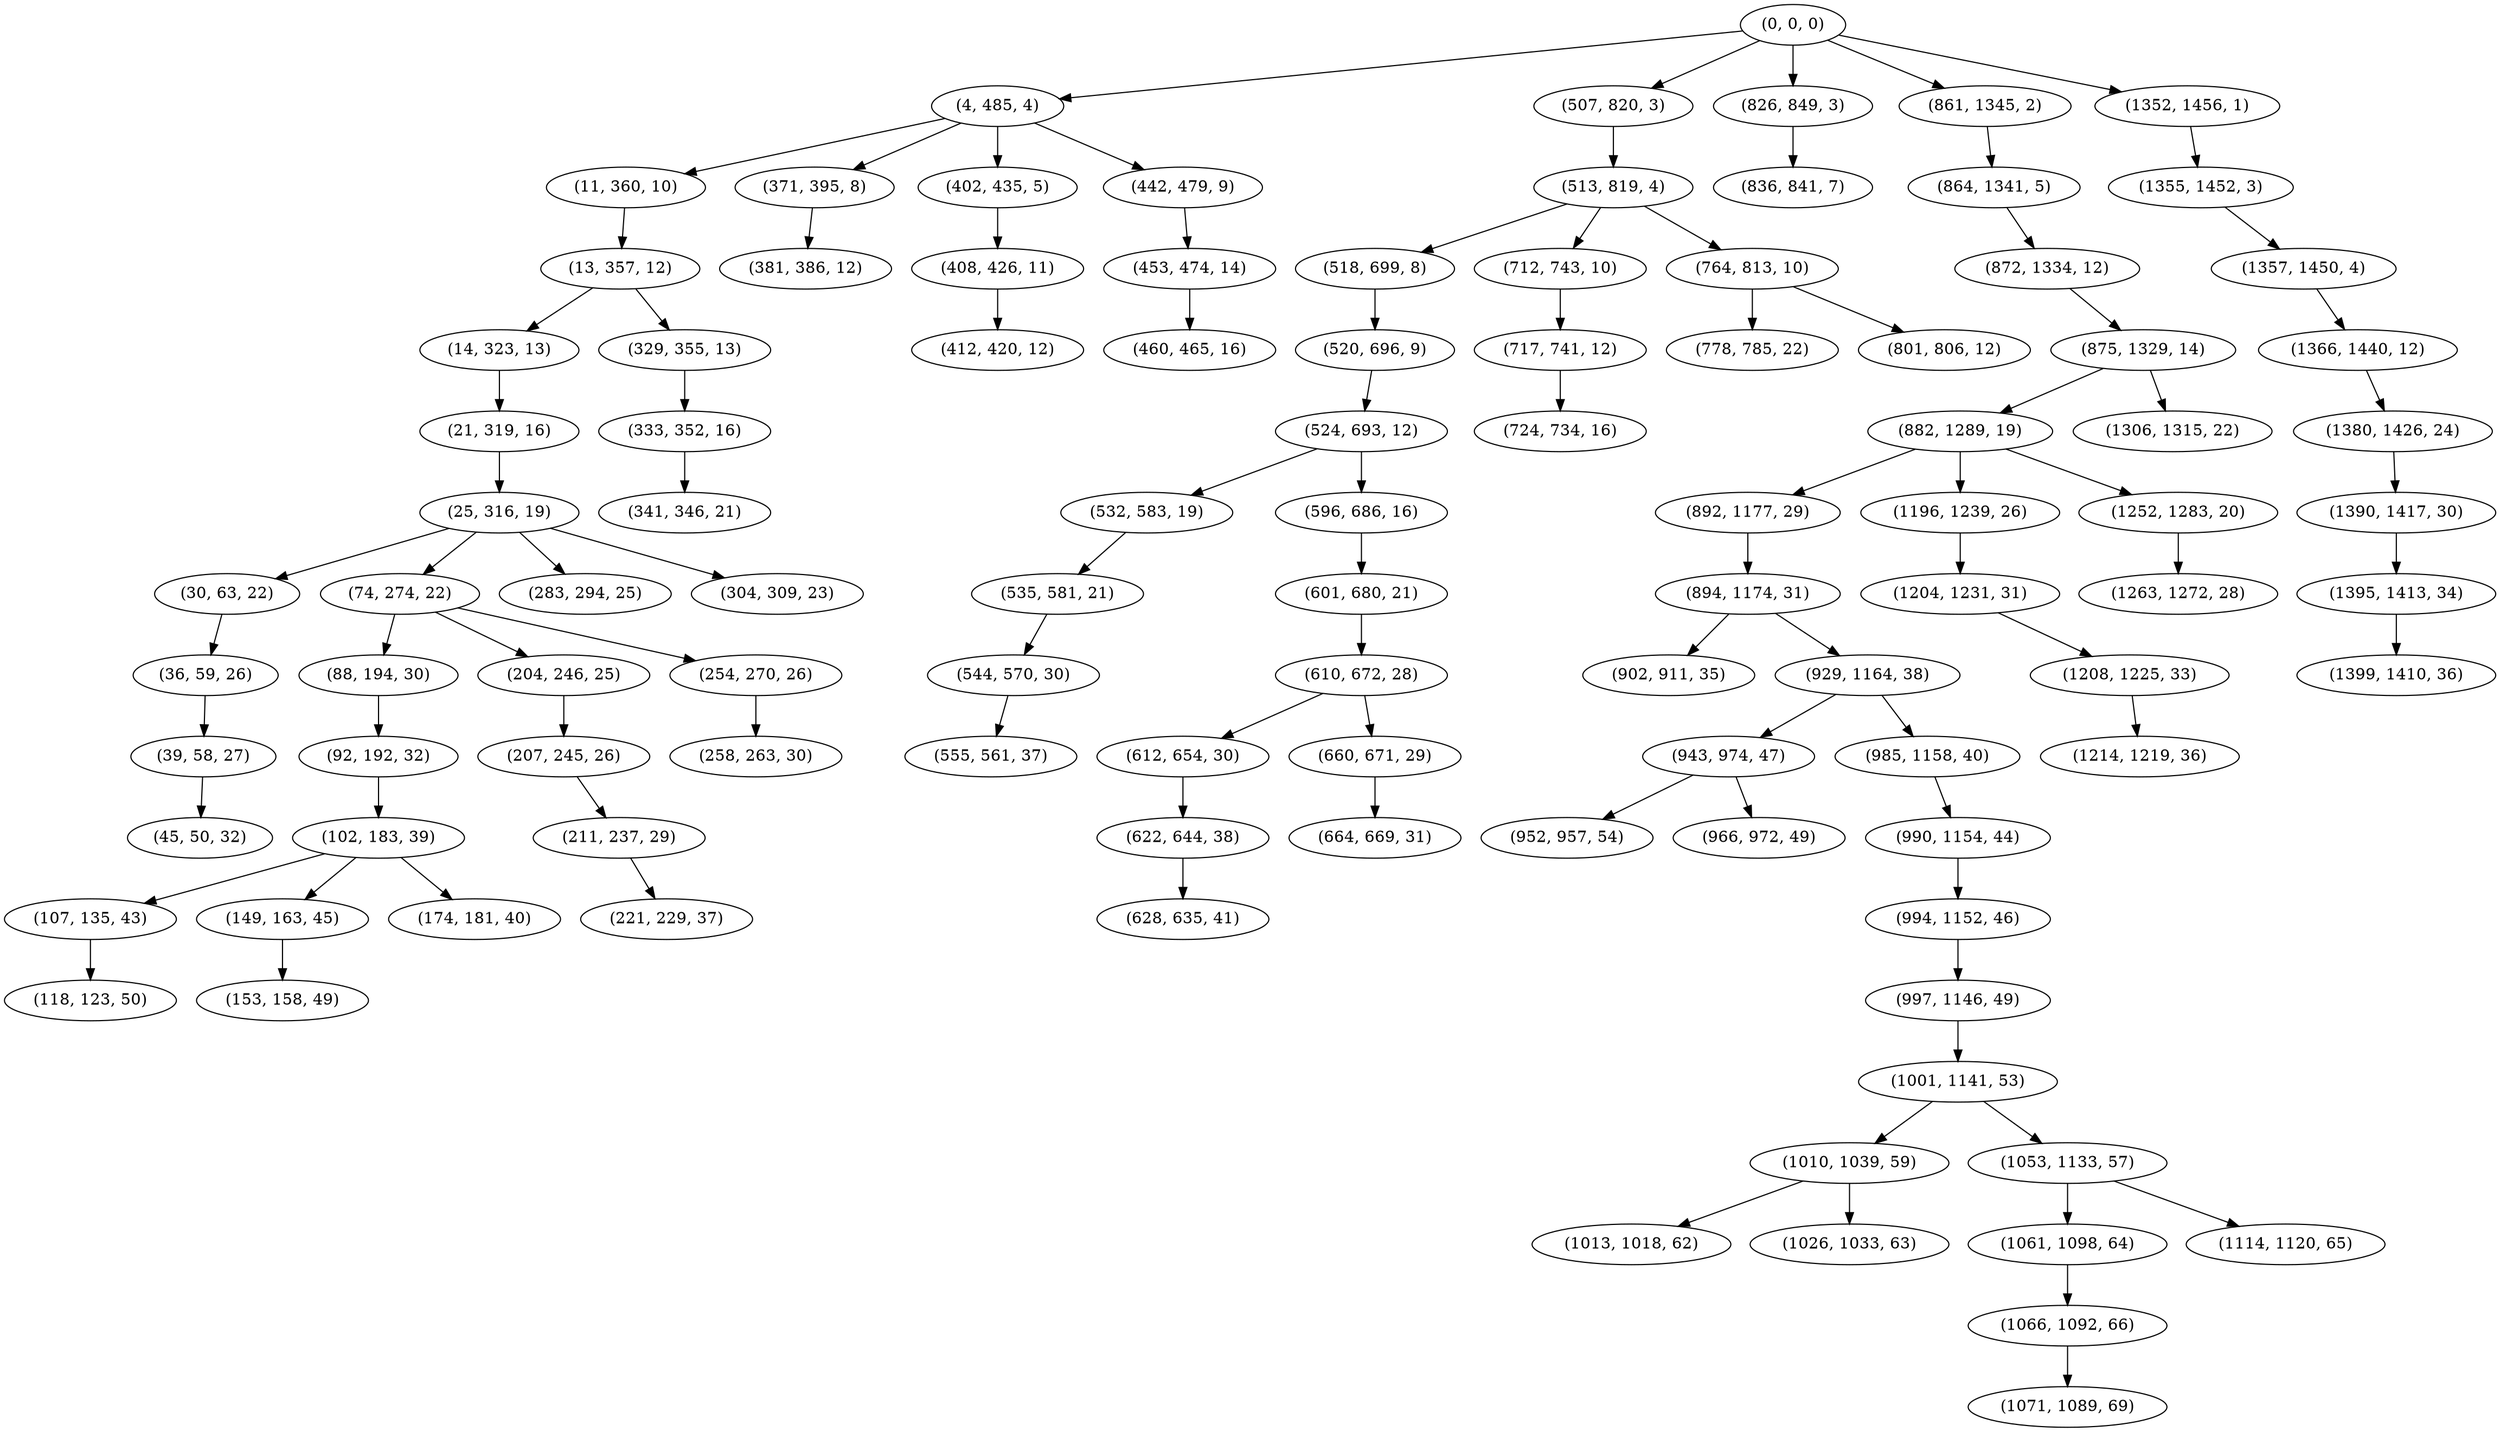 digraph tree {
    "(0, 0, 0)";
    "(4, 485, 4)";
    "(11, 360, 10)";
    "(13, 357, 12)";
    "(14, 323, 13)";
    "(21, 319, 16)";
    "(25, 316, 19)";
    "(30, 63, 22)";
    "(36, 59, 26)";
    "(39, 58, 27)";
    "(45, 50, 32)";
    "(74, 274, 22)";
    "(88, 194, 30)";
    "(92, 192, 32)";
    "(102, 183, 39)";
    "(107, 135, 43)";
    "(118, 123, 50)";
    "(149, 163, 45)";
    "(153, 158, 49)";
    "(174, 181, 40)";
    "(204, 246, 25)";
    "(207, 245, 26)";
    "(211, 237, 29)";
    "(221, 229, 37)";
    "(254, 270, 26)";
    "(258, 263, 30)";
    "(283, 294, 25)";
    "(304, 309, 23)";
    "(329, 355, 13)";
    "(333, 352, 16)";
    "(341, 346, 21)";
    "(371, 395, 8)";
    "(381, 386, 12)";
    "(402, 435, 5)";
    "(408, 426, 11)";
    "(412, 420, 12)";
    "(442, 479, 9)";
    "(453, 474, 14)";
    "(460, 465, 16)";
    "(507, 820, 3)";
    "(513, 819, 4)";
    "(518, 699, 8)";
    "(520, 696, 9)";
    "(524, 693, 12)";
    "(532, 583, 19)";
    "(535, 581, 21)";
    "(544, 570, 30)";
    "(555, 561, 37)";
    "(596, 686, 16)";
    "(601, 680, 21)";
    "(610, 672, 28)";
    "(612, 654, 30)";
    "(622, 644, 38)";
    "(628, 635, 41)";
    "(660, 671, 29)";
    "(664, 669, 31)";
    "(712, 743, 10)";
    "(717, 741, 12)";
    "(724, 734, 16)";
    "(764, 813, 10)";
    "(778, 785, 22)";
    "(801, 806, 12)";
    "(826, 849, 3)";
    "(836, 841, 7)";
    "(861, 1345, 2)";
    "(864, 1341, 5)";
    "(872, 1334, 12)";
    "(875, 1329, 14)";
    "(882, 1289, 19)";
    "(892, 1177, 29)";
    "(894, 1174, 31)";
    "(902, 911, 35)";
    "(929, 1164, 38)";
    "(943, 974, 47)";
    "(952, 957, 54)";
    "(966, 972, 49)";
    "(985, 1158, 40)";
    "(990, 1154, 44)";
    "(994, 1152, 46)";
    "(997, 1146, 49)";
    "(1001, 1141, 53)";
    "(1010, 1039, 59)";
    "(1013, 1018, 62)";
    "(1026, 1033, 63)";
    "(1053, 1133, 57)";
    "(1061, 1098, 64)";
    "(1066, 1092, 66)";
    "(1071, 1089, 69)";
    "(1114, 1120, 65)";
    "(1196, 1239, 26)";
    "(1204, 1231, 31)";
    "(1208, 1225, 33)";
    "(1214, 1219, 36)";
    "(1252, 1283, 20)";
    "(1263, 1272, 28)";
    "(1306, 1315, 22)";
    "(1352, 1456, 1)";
    "(1355, 1452, 3)";
    "(1357, 1450, 4)";
    "(1366, 1440, 12)";
    "(1380, 1426, 24)";
    "(1390, 1417, 30)";
    "(1395, 1413, 34)";
    "(1399, 1410, 36)";
    "(0, 0, 0)" -> "(4, 485, 4)";
    "(0, 0, 0)" -> "(507, 820, 3)";
    "(0, 0, 0)" -> "(826, 849, 3)";
    "(0, 0, 0)" -> "(861, 1345, 2)";
    "(0, 0, 0)" -> "(1352, 1456, 1)";
    "(4, 485, 4)" -> "(11, 360, 10)";
    "(4, 485, 4)" -> "(371, 395, 8)";
    "(4, 485, 4)" -> "(402, 435, 5)";
    "(4, 485, 4)" -> "(442, 479, 9)";
    "(11, 360, 10)" -> "(13, 357, 12)";
    "(13, 357, 12)" -> "(14, 323, 13)";
    "(13, 357, 12)" -> "(329, 355, 13)";
    "(14, 323, 13)" -> "(21, 319, 16)";
    "(21, 319, 16)" -> "(25, 316, 19)";
    "(25, 316, 19)" -> "(30, 63, 22)";
    "(25, 316, 19)" -> "(74, 274, 22)";
    "(25, 316, 19)" -> "(283, 294, 25)";
    "(25, 316, 19)" -> "(304, 309, 23)";
    "(30, 63, 22)" -> "(36, 59, 26)";
    "(36, 59, 26)" -> "(39, 58, 27)";
    "(39, 58, 27)" -> "(45, 50, 32)";
    "(74, 274, 22)" -> "(88, 194, 30)";
    "(74, 274, 22)" -> "(204, 246, 25)";
    "(74, 274, 22)" -> "(254, 270, 26)";
    "(88, 194, 30)" -> "(92, 192, 32)";
    "(92, 192, 32)" -> "(102, 183, 39)";
    "(102, 183, 39)" -> "(107, 135, 43)";
    "(102, 183, 39)" -> "(149, 163, 45)";
    "(102, 183, 39)" -> "(174, 181, 40)";
    "(107, 135, 43)" -> "(118, 123, 50)";
    "(149, 163, 45)" -> "(153, 158, 49)";
    "(204, 246, 25)" -> "(207, 245, 26)";
    "(207, 245, 26)" -> "(211, 237, 29)";
    "(211, 237, 29)" -> "(221, 229, 37)";
    "(254, 270, 26)" -> "(258, 263, 30)";
    "(329, 355, 13)" -> "(333, 352, 16)";
    "(333, 352, 16)" -> "(341, 346, 21)";
    "(371, 395, 8)" -> "(381, 386, 12)";
    "(402, 435, 5)" -> "(408, 426, 11)";
    "(408, 426, 11)" -> "(412, 420, 12)";
    "(442, 479, 9)" -> "(453, 474, 14)";
    "(453, 474, 14)" -> "(460, 465, 16)";
    "(507, 820, 3)" -> "(513, 819, 4)";
    "(513, 819, 4)" -> "(518, 699, 8)";
    "(513, 819, 4)" -> "(712, 743, 10)";
    "(513, 819, 4)" -> "(764, 813, 10)";
    "(518, 699, 8)" -> "(520, 696, 9)";
    "(520, 696, 9)" -> "(524, 693, 12)";
    "(524, 693, 12)" -> "(532, 583, 19)";
    "(524, 693, 12)" -> "(596, 686, 16)";
    "(532, 583, 19)" -> "(535, 581, 21)";
    "(535, 581, 21)" -> "(544, 570, 30)";
    "(544, 570, 30)" -> "(555, 561, 37)";
    "(596, 686, 16)" -> "(601, 680, 21)";
    "(601, 680, 21)" -> "(610, 672, 28)";
    "(610, 672, 28)" -> "(612, 654, 30)";
    "(610, 672, 28)" -> "(660, 671, 29)";
    "(612, 654, 30)" -> "(622, 644, 38)";
    "(622, 644, 38)" -> "(628, 635, 41)";
    "(660, 671, 29)" -> "(664, 669, 31)";
    "(712, 743, 10)" -> "(717, 741, 12)";
    "(717, 741, 12)" -> "(724, 734, 16)";
    "(764, 813, 10)" -> "(778, 785, 22)";
    "(764, 813, 10)" -> "(801, 806, 12)";
    "(826, 849, 3)" -> "(836, 841, 7)";
    "(861, 1345, 2)" -> "(864, 1341, 5)";
    "(864, 1341, 5)" -> "(872, 1334, 12)";
    "(872, 1334, 12)" -> "(875, 1329, 14)";
    "(875, 1329, 14)" -> "(882, 1289, 19)";
    "(875, 1329, 14)" -> "(1306, 1315, 22)";
    "(882, 1289, 19)" -> "(892, 1177, 29)";
    "(882, 1289, 19)" -> "(1196, 1239, 26)";
    "(882, 1289, 19)" -> "(1252, 1283, 20)";
    "(892, 1177, 29)" -> "(894, 1174, 31)";
    "(894, 1174, 31)" -> "(902, 911, 35)";
    "(894, 1174, 31)" -> "(929, 1164, 38)";
    "(929, 1164, 38)" -> "(943, 974, 47)";
    "(929, 1164, 38)" -> "(985, 1158, 40)";
    "(943, 974, 47)" -> "(952, 957, 54)";
    "(943, 974, 47)" -> "(966, 972, 49)";
    "(985, 1158, 40)" -> "(990, 1154, 44)";
    "(990, 1154, 44)" -> "(994, 1152, 46)";
    "(994, 1152, 46)" -> "(997, 1146, 49)";
    "(997, 1146, 49)" -> "(1001, 1141, 53)";
    "(1001, 1141, 53)" -> "(1010, 1039, 59)";
    "(1001, 1141, 53)" -> "(1053, 1133, 57)";
    "(1010, 1039, 59)" -> "(1013, 1018, 62)";
    "(1010, 1039, 59)" -> "(1026, 1033, 63)";
    "(1053, 1133, 57)" -> "(1061, 1098, 64)";
    "(1053, 1133, 57)" -> "(1114, 1120, 65)";
    "(1061, 1098, 64)" -> "(1066, 1092, 66)";
    "(1066, 1092, 66)" -> "(1071, 1089, 69)";
    "(1196, 1239, 26)" -> "(1204, 1231, 31)";
    "(1204, 1231, 31)" -> "(1208, 1225, 33)";
    "(1208, 1225, 33)" -> "(1214, 1219, 36)";
    "(1252, 1283, 20)" -> "(1263, 1272, 28)";
    "(1352, 1456, 1)" -> "(1355, 1452, 3)";
    "(1355, 1452, 3)" -> "(1357, 1450, 4)";
    "(1357, 1450, 4)" -> "(1366, 1440, 12)";
    "(1366, 1440, 12)" -> "(1380, 1426, 24)";
    "(1380, 1426, 24)" -> "(1390, 1417, 30)";
    "(1390, 1417, 30)" -> "(1395, 1413, 34)";
    "(1395, 1413, 34)" -> "(1399, 1410, 36)";
}
